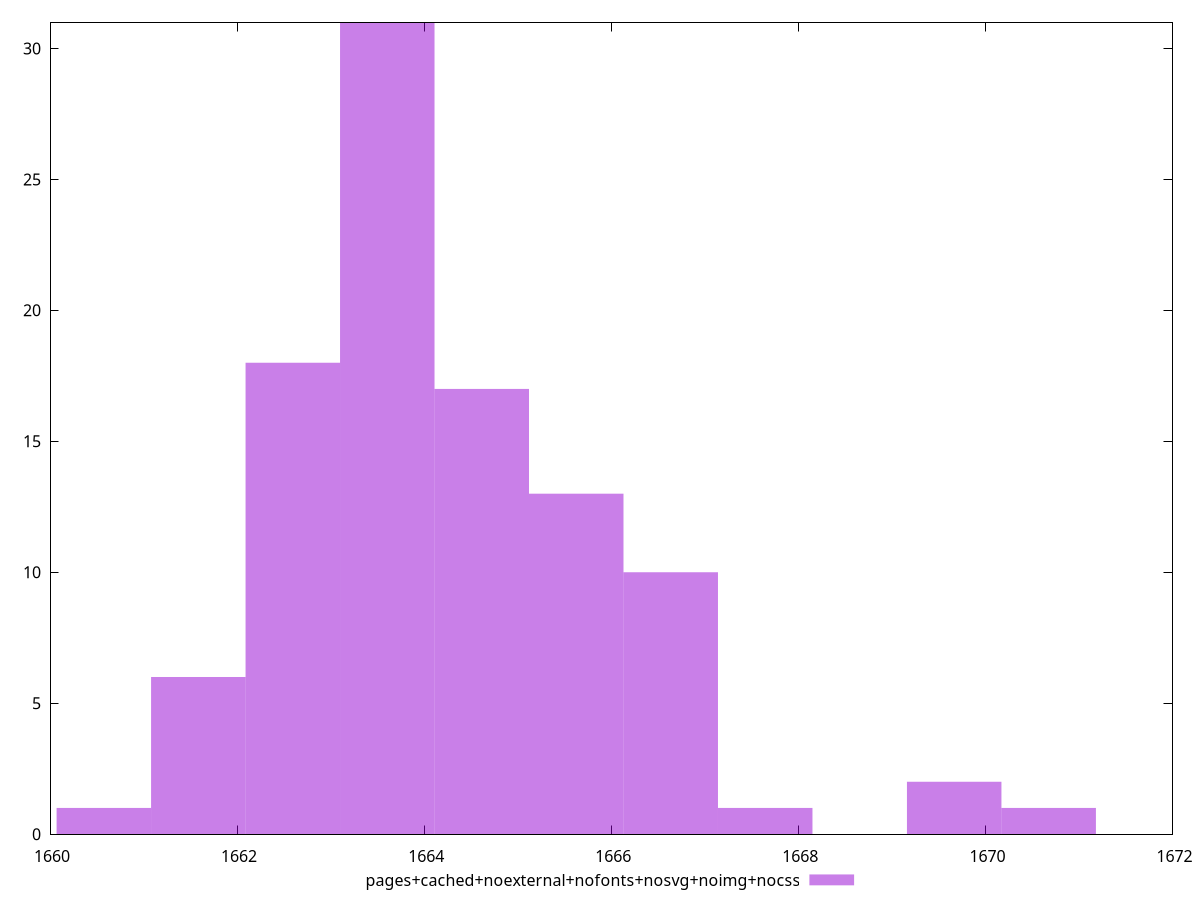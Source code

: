 $_pagesCachedNoexternalNofontsNosvgNoimgNocss <<EOF
1662.5955973628584 18
1664.615762122716 17
1666.6359268825736 10
1665.625844502645 13
1663.6056797427873 31
1669.66617402236 2
1670.676256402289 1
1661.5855149829295 6
1667.6460092625025 1
1660.5754326030008 1
EOF
set key outside below
set terminal pngcairo
set output "report_00004_2020-11-02T20-21-41.718Z/first-contentful-paint/pages+cached+noexternal+nofonts+nosvg+noimg+nocss//raw_hist.png"
set yrange [0:31]
set boxwidth 1.0100823799288325
set style fill transparent solid 0.5 noborder
plot $_pagesCachedNoexternalNofontsNosvgNoimgNocss title "pages+cached+noexternal+nofonts+nosvg+noimg+nocss" with boxes ,